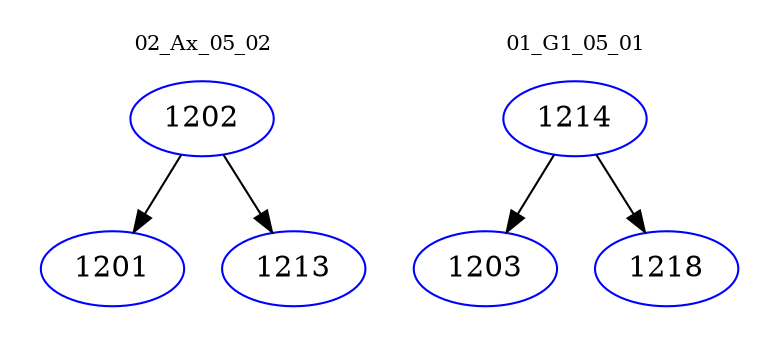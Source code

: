 digraph{
subgraph cluster_0 {
color = white
label = "02_Ax_05_02";
fontsize=10;
T0_1202 [label="1202", color="blue"]
T0_1202 -> T0_1201 [color="black"]
T0_1201 [label="1201", color="blue"]
T0_1202 -> T0_1213 [color="black"]
T0_1213 [label="1213", color="blue"]
}
subgraph cluster_1 {
color = white
label = "01_G1_05_01";
fontsize=10;
T1_1214 [label="1214", color="blue"]
T1_1214 -> T1_1203 [color="black"]
T1_1203 [label="1203", color="blue"]
T1_1214 -> T1_1218 [color="black"]
T1_1218 [label="1218", color="blue"]
}
}
